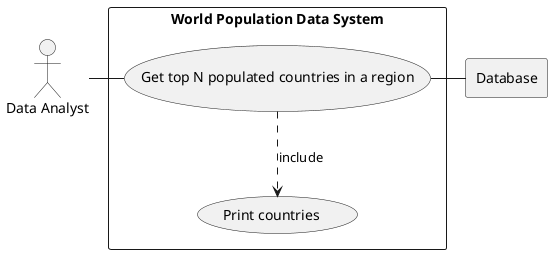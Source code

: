 @startuml

actor DA as "Data Analyst"

rectangle Database

rectangle "World Population Data System" {
    usecase UC1 as "Get top N populated countries in a region"

    usecase UCa as "Print countries  "

    DA - UC1
    UC1 ..> UCa : include
    UC1 - Database
}
@enduml